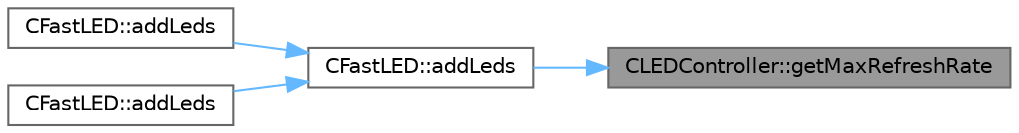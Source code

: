 digraph "CLEDController::getMaxRefreshRate"
{
 // INTERACTIVE_SVG=YES
 // LATEX_PDF_SIZE
  bgcolor="transparent";
  edge [fontname=Helvetica,fontsize=10,labelfontname=Helvetica,labelfontsize=10];
  node [fontname=Helvetica,fontsize=10,shape=box,height=0.2,width=0.4];
  rankdir="RL";
  Node1 [id="Node000001",label="CLEDController::getMaxRefreshRate",height=0.2,width=0.4,color="gray40", fillcolor="grey60", style="filled", fontcolor="black",tooltip="Gets the maximum possible refresh rate of the strip."];
  Node1 -> Node2 [id="edge1_Node000001_Node000002",dir="back",color="steelblue1",style="solid",tooltip=" "];
  Node2 [id="Node000002",label="CFastLED::addLeds",height=0.2,width=0.4,color="grey40", fillcolor="white", style="filled",URL="$dd/dbb/class_c_fast_l_e_d_afd7928d822589740af6e23b2d510cf3f.html#afd7928d822589740af6e23b2d510cf3f",tooltip="Add a CLEDController instance to the world."];
  Node2 -> Node3 [id="edge2_Node000002_Node000003",dir="back",color="steelblue1",style="solid",tooltip=" "];
  Node3 [id="Node000003",label="CFastLED::addLeds",height=0.2,width=0.4,color="grey40", fillcolor="white", style="filled",URL="$dd/dbb/class_c_fast_l_e_d_aeffbd36cb0acc8be314b72d6b2272ce3.html#aeffbd36cb0acc8be314b72d6b2272ce3",tooltip=" "];
  Node2 -> Node4 [id="edge3_Node000002_Node000004",dir="back",color="steelblue1",style="solid",tooltip=" "];
  Node4 [id="Node000004",label="CFastLED::addLeds",height=0.2,width=0.4,color="grey40", fillcolor="white", style="filled",URL="$dd/dbb/class_c_fast_l_e_d_a6c5edd63655c225b62ae35897c6e6602.html#a6c5edd63655c225b62ae35897c6e6602",tooltip="Add an SPI based CLEDController instance to the world."];
}
